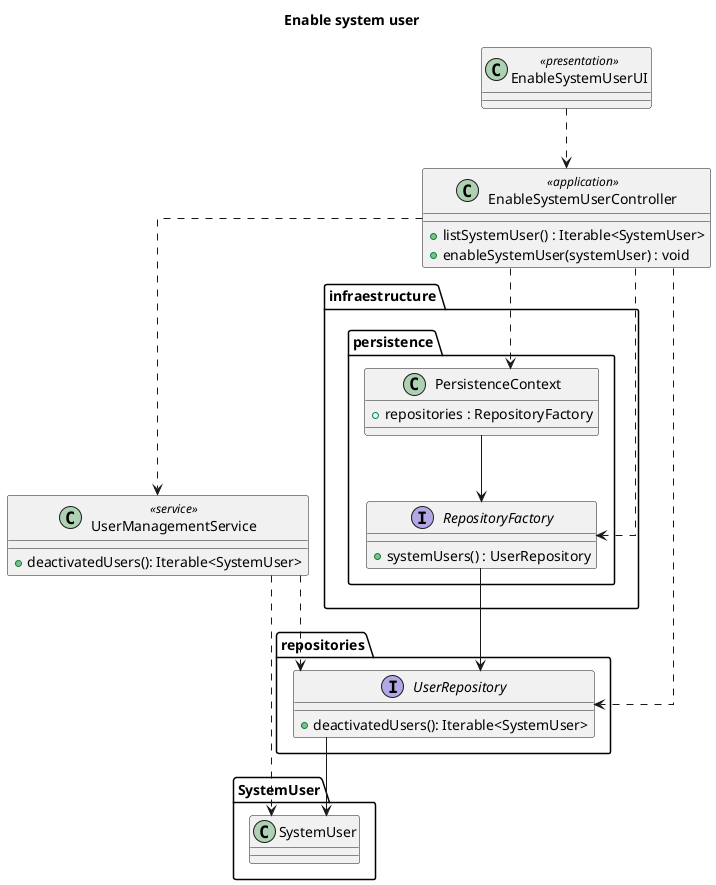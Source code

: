@startuml
'https://plantuml.com/class-diagram
title Enable system user
top to bottom direction
skinparam linetype ortho



package repositories {
    interface UserRepository{
        + deactivatedUsers(): Iterable<SystemUser>
    }
}

package infraestructure.persistence {
    class PersistenceContext {
    + repositories : RepositoryFactory
    }

    interface RepositoryFactory {
        + systemUsers() : UserRepository
    }
}

class EnableSystemUserUI <<presentation>>

class EnableSystemUserController <<application>> {
    + listSystemUser() : Iterable<SystemUser>
    + enableSystemUser(systemUser) : void
}
class UserManagementService <<service>> {
    + deactivatedUsers(): Iterable<SystemUser>
}

EnableSystemUserUI ..> EnableSystemUserController
EnableSystemUserController ..> PersistenceContext
EnableSystemUserController ..> RepositoryFactory
EnableSystemUserController ..> UserRepository
EnableSystemUserController ..> UserManagementService
UserManagementService ..> UserRepository
UserManagementService ..> SystemUser.SystemUser
PersistenceContext --> RepositoryFactory
RepositoryFactory --> UserRepository
UserRepository --> SystemUser.SystemUser


@enduml